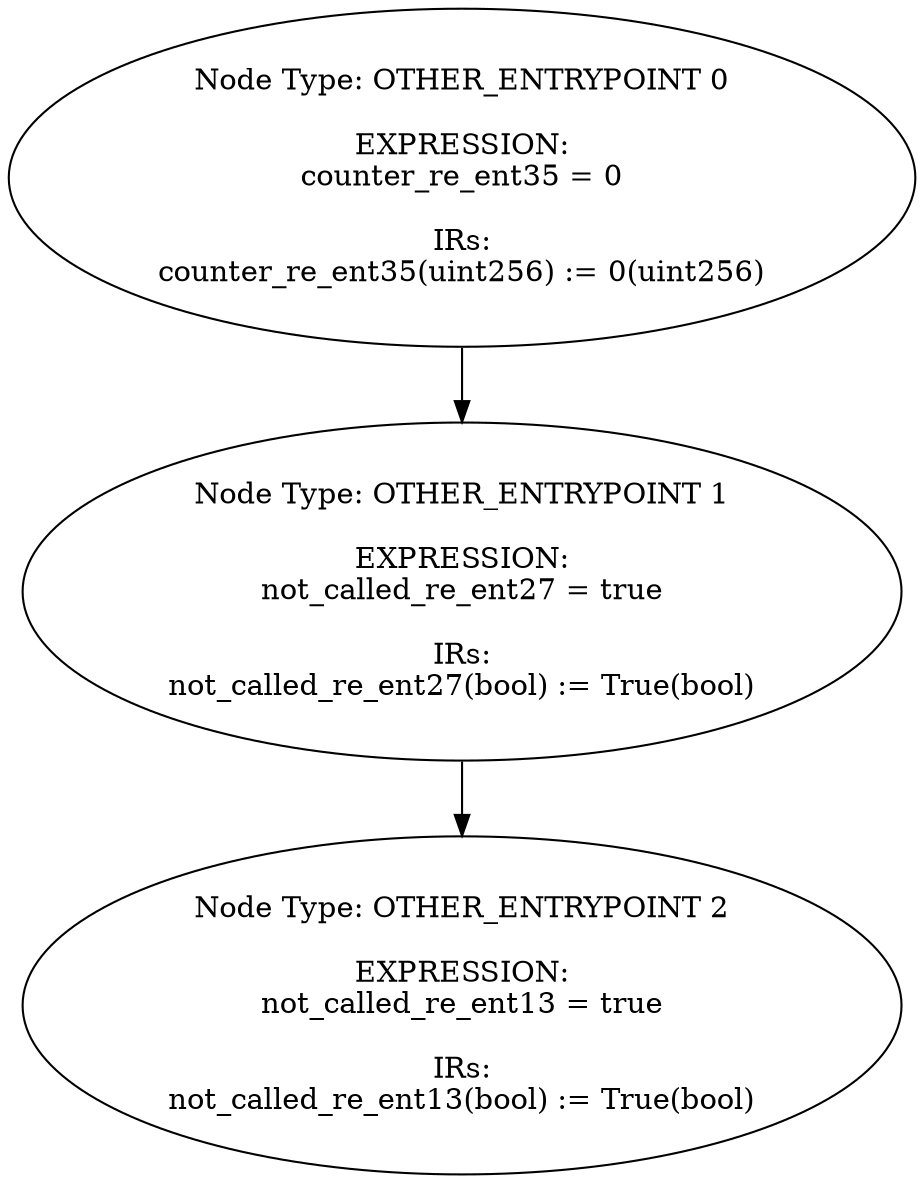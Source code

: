 digraph{
0[label="Node Type: OTHER_ENTRYPOINT 0

EXPRESSION:
counter_re_ent35 = 0

IRs:
counter_re_ent35(uint256) := 0(uint256)"];
0->1;
1[label="Node Type: OTHER_ENTRYPOINT 1

EXPRESSION:
not_called_re_ent27 = true

IRs:
not_called_re_ent27(bool) := True(bool)"];
1->2;
2[label="Node Type: OTHER_ENTRYPOINT 2

EXPRESSION:
not_called_re_ent13 = true

IRs:
not_called_re_ent13(bool) := True(bool)"];
}
